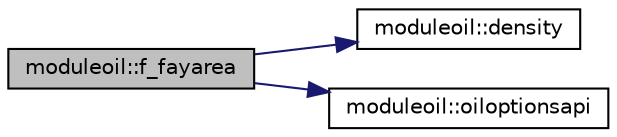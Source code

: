 digraph "moduleoil::f_fayarea"
{
 // LATEX_PDF_SIZE
  edge [fontname="Helvetica",fontsize="10",labelfontname="Helvetica",labelfontsize="10"];
  node [fontname="Helvetica",fontsize="10",shape=record];
  rankdir="LR";
  Node1 [label="moduleoil::f_fayarea",height=0.2,width=0.4,color="black", fillcolor="grey75", style="filled", fontcolor="black",tooltip=" "];
  Node1 -> Node2 [color="midnightblue",fontsize="10",style="solid"];
  Node2 [label="moduleoil::density",height=0.2,width=0.4,color="black", fillcolor="white", style="filled",URL="$namespacemoduleoil.html#a9b26683d1a6211ffa180e7c4004596be",tooltip=" "];
  Node1 -> Node3 [color="midnightblue",fontsize="10",style="solid"];
  Node3 [label="moduleoil::oiloptionsapi",height=0.2,width=0.4,color="black", fillcolor="white", style="filled",URL="$namespacemoduleoil.html#a25b9c130249a4691ccc1c06b3bae5a4e",tooltip=" "];
}

